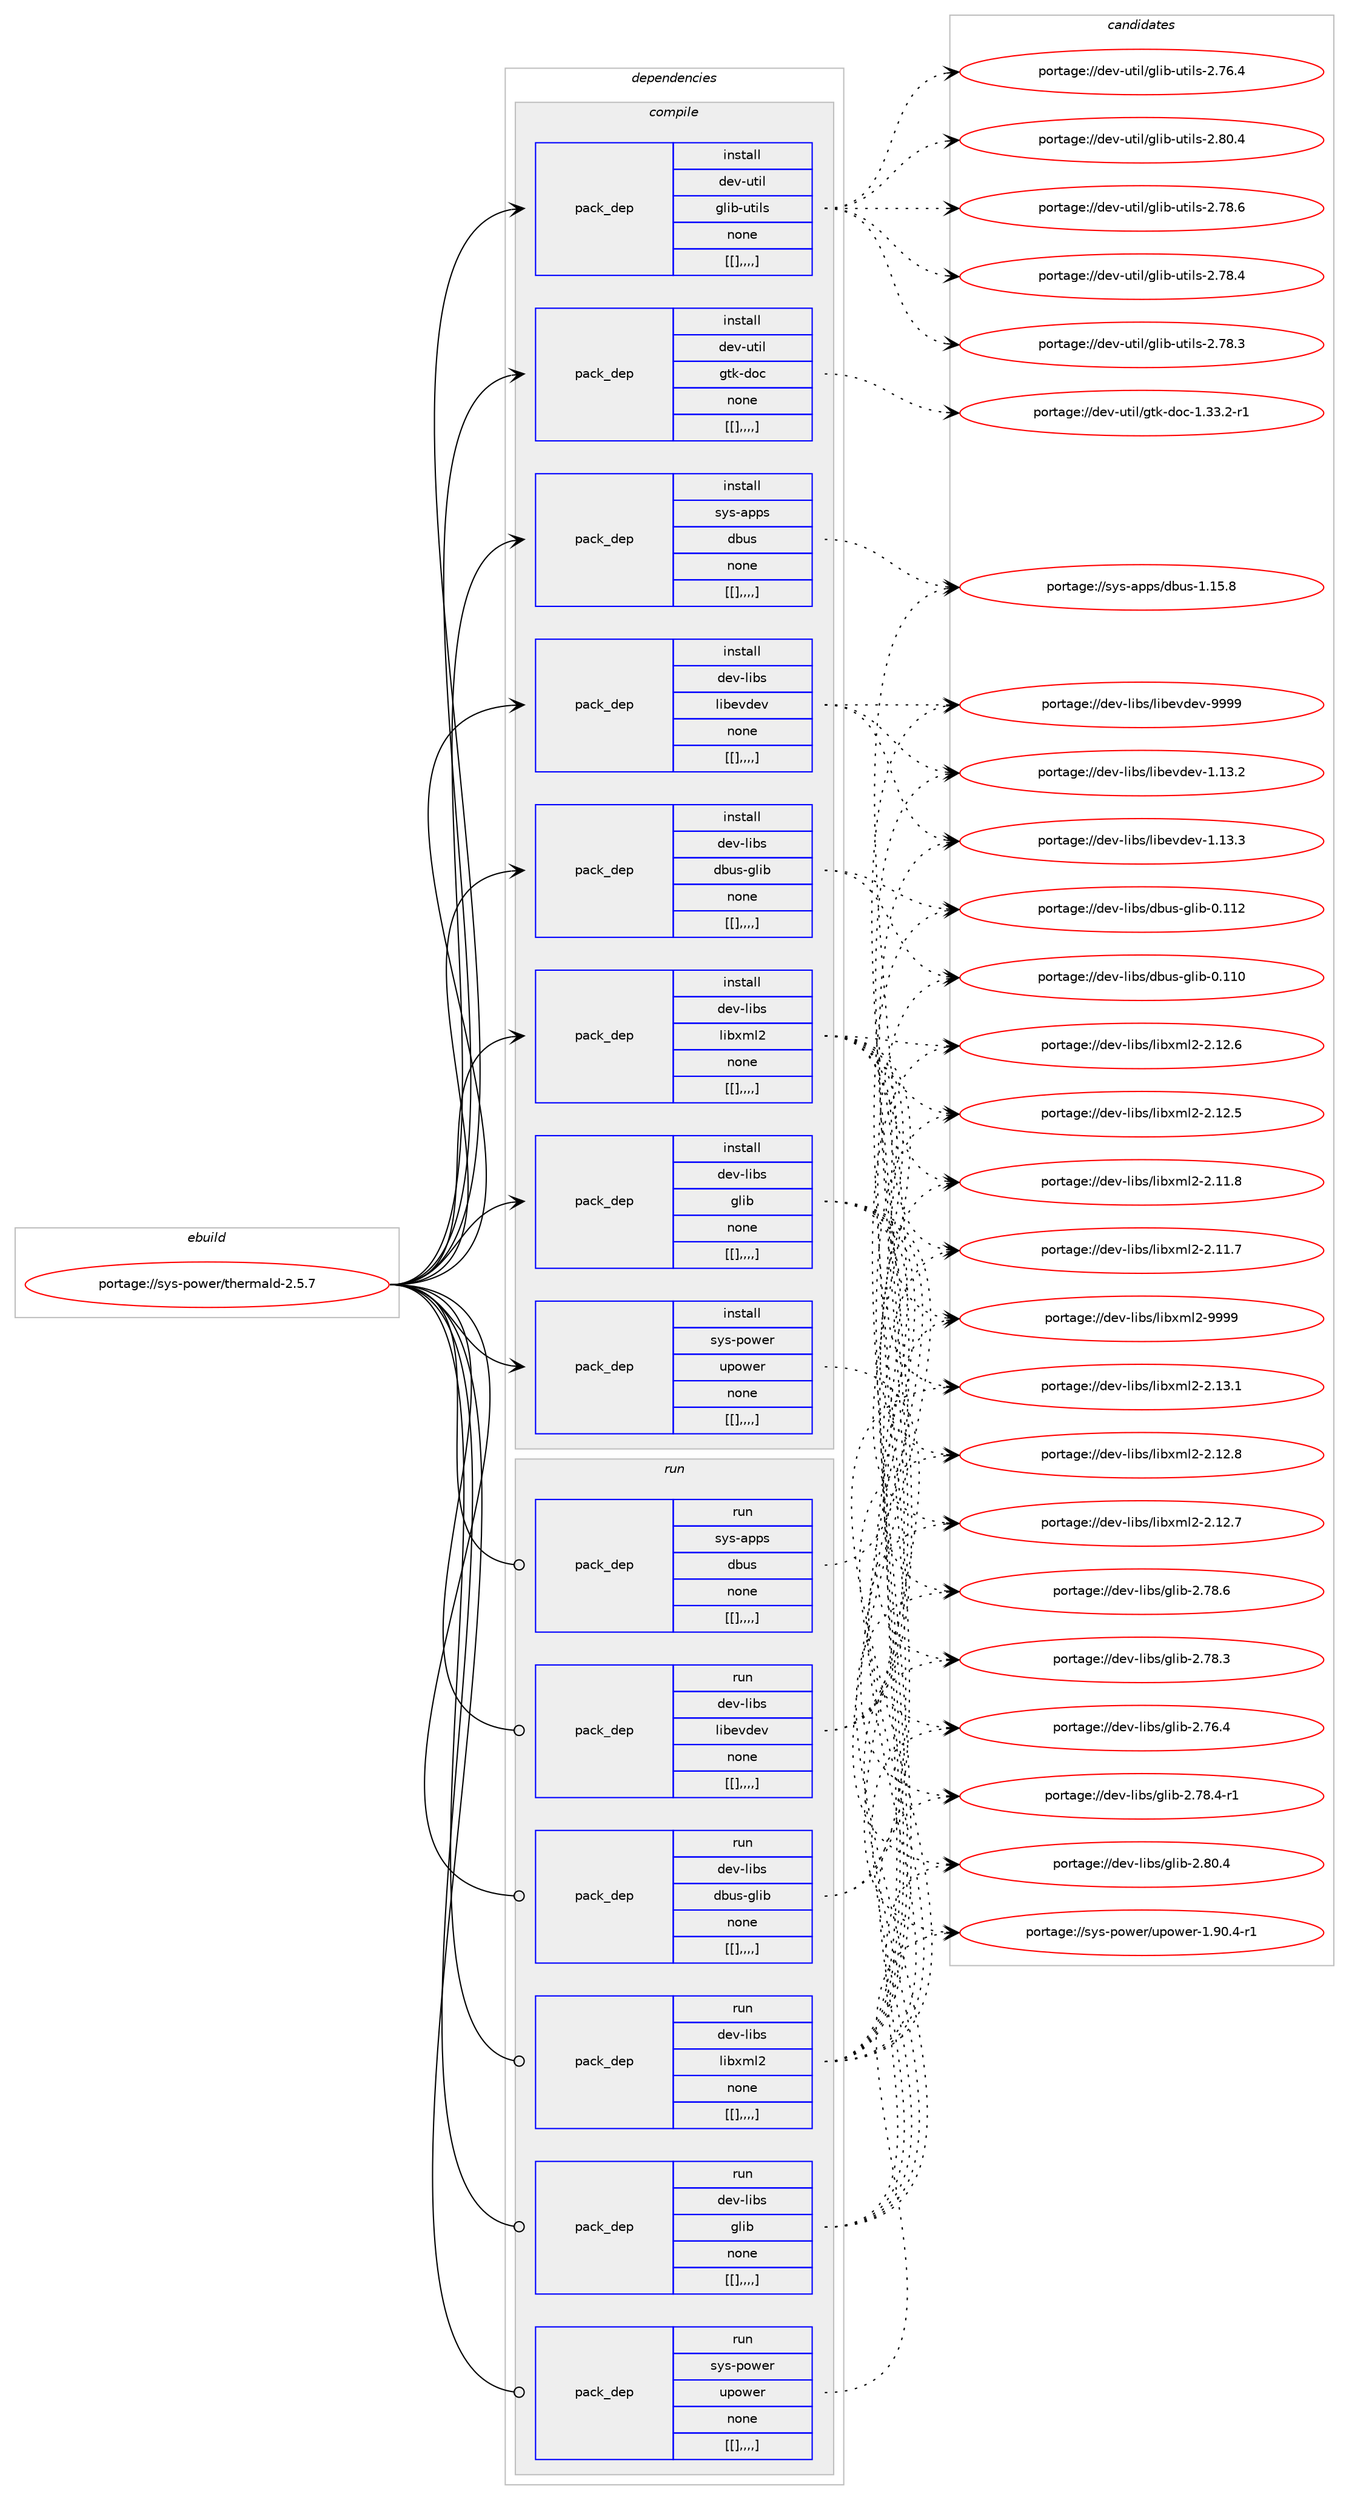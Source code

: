 digraph prolog {

# *************
# Graph options
# *************

newrank=true;
concentrate=true;
compound=true;
graph [rankdir=LR,fontname=Helvetica,fontsize=10,ranksep=1.5];#, ranksep=2.5, nodesep=0.2];
edge  [arrowhead=vee];
node  [fontname=Helvetica,fontsize=10];

# **********
# The ebuild
# **********

subgraph cluster_leftcol {
color=gray;
label=<<i>ebuild</i>>;
id [label="portage://sys-power/thermald-2.5.7", color=red, width=4, href="../sys-power/thermald-2.5.7.svg"];
}

# ****************
# The dependencies
# ****************

subgraph cluster_midcol {
color=gray;
label=<<i>dependencies</i>>;
subgraph cluster_compile {
fillcolor="#eeeeee";
style=filled;
label=<<i>compile</i>>;
subgraph pack335143 {
dependency461339 [label=<<TABLE BORDER="0" CELLBORDER="1" CELLSPACING="0" CELLPADDING="4" WIDTH="220"><TR><TD ROWSPAN="6" CELLPADDING="30">pack_dep</TD></TR><TR><TD WIDTH="110">install</TD></TR><TR><TD>dev-libs</TD></TR><TR><TD>dbus-glib</TD></TR><TR><TD>none</TD></TR><TR><TD>[[],,,,]</TD></TR></TABLE>>, shape=none, color=blue];
}
id:e -> dependency461339:w [weight=20,style="solid",arrowhead="vee"];
subgraph pack335144 {
dependency461340 [label=<<TABLE BORDER="0" CELLBORDER="1" CELLSPACING="0" CELLPADDING="4" WIDTH="220"><TR><TD ROWSPAN="6" CELLPADDING="30">pack_dep</TD></TR><TR><TD WIDTH="110">install</TD></TR><TR><TD>dev-libs</TD></TR><TR><TD>glib</TD></TR><TR><TD>none</TD></TR><TR><TD>[[],,,,]</TD></TR></TABLE>>, shape=none, color=blue];
}
id:e -> dependency461340:w [weight=20,style="solid",arrowhead="vee"];
subgraph pack335145 {
dependency461341 [label=<<TABLE BORDER="0" CELLBORDER="1" CELLSPACING="0" CELLPADDING="4" WIDTH="220"><TR><TD ROWSPAN="6" CELLPADDING="30">pack_dep</TD></TR><TR><TD WIDTH="110">install</TD></TR><TR><TD>dev-libs</TD></TR><TR><TD>libevdev</TD></TR><TR><TD>none</TD></TR><TR><TD>[[],,,,]</TD></TR></TABLE>>, shape=none, color=blue];
}
id:e -> dependency461341:w [weight=20,style="solid",arrowhead="vee"];
subgraph pack335146 {
dependency461342 [label=<<TABLE BORDER="0" CELLBORDER="1" CELLSPACING="0" CELLPADDING="4" WIDTH="220"><TR><TD ROWSPAN="6" CELLPADDING="30">pack_dep</TD></TR><TR><TD WIDTH="110">install</TD></TR><TR><TD>dev-libs</TD></TR><TR><TD>libxml2</TD></TR><TR><TD>none</TD></TR><TR><TD>[[],,,,]</TD></TR></TABLE>>, shape=none, color=blue];
}
id:e -> dependency461342:w [weight=20,style="solid",arrowhead="vee"];
subgraph pack335147 {
dependency461343 [label=<<TABLE BORDER="0" CELLBORDER="1" CELLSPACING="0" CELLPADDING="4" WIDTH="220"><TR><TD ROWSPAN="6" CELLPADDING="30">pack_dep</TD></TR><TR><TD WIDTH="110">install</TD></TR><TR><TD>dev-util</TD></TR><TR><TD>glib-utils</TD></TR><TR><TD>none</TD></TR><TR><TD>[[],,,,]</TD></TR></TABLE>>, shape=none, color=blue];
}
id:e -> dependency461343:w [weight=20,style="solid",arrowhead="vee"];
subgraph pack335148 {
dependency461344 [label=<<TABLE BORDER="0" CELLBORDER="1" CELLSPACING="0" CELLPADDING="4" WIDTH="220"><TR><TD ROWSPAN="6" CELLPADDING="30">pack_dep</TD></TR><TR><TD WIDTH="110">install</TD></TR><TR><TD>dev-util</TD></TR><TR><TD>gtk-doc</TD></TR><TR><TD>none</TD></TR><TR><TD>[[],,,,]</TD></TR></TABLE>>, shape=none, color=blue];
}
id:e -> dependency461344:w [weight=20,style="solid",arrowhead="vee"];
subgraph pack335149 {
dependency461345 [label=<<TABLE BORDER="0" CELLBORDER="1" CELLSPACING="0" CELLPADDING="4" WIDTH="220"><TR><TD ROWSPAN="6" CELLPADDING="30">pack_dep</TD></TR><TR><TD WIDTH="110">install</TD></TR><TR><TD>sys-apps</TD></TR><TR><TD>dbus</TD></TR><TR><TD>none</TD></TR><TR><TD>[[],,,,]</TD></TR></TABLE>>, shape=none, color=blue];
}
id:e -> dependency461345:w [weight=20,style="solid",arrowhead="vee"];
subgraph pack335150 {
dependency461346 [label=<<TABLE BORDER="0" CELLBORDER="1" CELLSPACING="0" CELLPADDING="4" WIDTH="220"><TR><TD ROWSPAN="6" CELLPADDING="30">pack_dep</TD></TR><TR><TD WIDTH="110">install</TD></TR><TR><TD>sys-power</TD></TR><TR><TD>upower</TD></TR><TR><TD>none</TD></TR><TR><TD>[[],,,,]</TD></TR></TABLE>>, shape=none, color=blue];
}
id:e -> dependency461346:w [weight=20,style="solid",arrowhead="vee"];
}
subgraph cluster_compileandrun {
fillcolor="#eeeeee";
style=filled;
label=<<i>compile and run</i>>;
}
subgraph cluster_run {
fillcolor="#eeeeee";
style=filled;
label=<<i>run</i>>;
subgraph pack335151 {
dependency461347 [label=<<TABLE BORDER="0" CELLBORDER="1" CELLSPACING="0" CELLPADDING="4" WIDTH="220"><TR><TD ROWSPAN="6" CELLPADDING="30">pack_dep</TD></TR><TR><TD WIDTH="110">run</TD></TR><TR><TD>dev-libs</TD></TR><TR><TD>dbus-glib</TD></TR><TR><TD>none</TD></TR><TR><TD>[[],,,,]</TD></TR></TABLE>>, shape=none, color=blue];
}
id:e -> dependency461347:w [weight=20,style="solid",arrowhead="odot"];
subgraph pack335152 {
dependency461348 [label=<<TABLE BORDER="0" CELLBORDER="1" CELLSPACING="0" CELLPADDING="4" WIDTH="220"><TR><TD ROWSPAN="6" CELLPADDING="30">pack_dep</TD></TR><TR><TD WIDTH="110">run</TD></TR><TR><TD>dev-libs</TD></TR><TR><TD>glib</TD></TR><TR><TD>none</TD></TR><TR><TD>[[],,,,]</TD></TR></TABLE>>, shape=none, color=blue];
}
id:e -> dependency461348:w [weight=20,style="solid",arrowhead="odot"];
subgraph pack335153 {
dependency461349 [label=<<TABLE BORDER="0" CELLBORDER="1" CELLSPACING="0" CELLPADDING="4" WIDTH="220"><TR><TD ROWSPAN="6" CELLPADDING="30">pack_dep</TD></TR><TR><TD WIDTH="110">run</TD></TR><TR><TD>dev-libs</TD></TR><TR><TD>libevdev</TD></TR><TR><TD>none</TD></TR><TR><TD>[[],,,,]</TD></TR></TABLE>>, shape=none, color=blue];
}
id:e -> dependency461349:w [weight=20,style="solid",arrowhead="odot"];
subgraph pack335154 {
dependency461350 [label=<<TABLE BORDER="0" CELLBORDER="1" CELLSPACING="0" CELLPADDING="4" WIDTH="220"><TR><TD ROWSPAN="6" CELLPADDING="30">pack_dep</TD></TR><TR><TD WIDTH="110">run</TD></TR><TR><TD>dev-libs</TD></TR><TR><TD>libxml2</TD></TR><TR><TD>none</TD></TR><TR><TD>[[],,,,]</TD></TR></TABLE>>, shape=none, color=blue];
}
id:e -> dependency461350:w [weight=20,style="solid",arrowhead="odot"];
subgraph pack335155 {
dependency461351 [label=<<TABLE BORDER="0" CELLBORDER="1" CELLSPACING="0" CELLPADDING="4" WIDTH="220"><TR><TD ROWSPAN="6" CELLPADDING="30">pack_dep</TD></TR><TR><TD WIDTH="110">run</TD></TR><TR><TD>sys-apps</TD></TR><TR><TD>dbus</TD></TR><TR><TD>none</TD></TR><TR><TD>[[],,,,]</TD></TR></TABLE>>, shape=none, color=blue];
}
id:e -> dependency461351:w [weight=20,style="solid",arrowhead="odot"];
subgraph pack335156 {
dependency461352 [label=<<TABLE BORDER="0" CELLBORDER="1" CELLSPACING="0" CELLPADDING="4" WIDTH="220"><TR><TD ROWSPAN="6" CELLPADDING="30">pack_dep</TD></TR><TR><TD WIDTH="110">run</TD></TR><TR><TD>sys-power</TD></TR><TR><TD>upower</TD></TR><TR><TD>none</TD></TR><TR><TD>[[],,,,]</TD></TR></TABLE>>, shape=none, color=blue];
}
id:e -> dependency461352:w [weight=20,style="solid",arrowhead="odot"];
}
}

# **************
# The candidates
# **************

subgraph cluster_choices {
rank=same;
color=gray;
label=<<i>candidates</i>>;

subgraph choice335143 {
color=black;
nodesep=1;
choice100101118451081059811547100981171154510310810598454846494950 [label="portage://dev-libs/dbus-glib-0.112", color=red, width=4,href="../dev-libs/dbus-glib-0.112.svg"];
choice100101118451081059811547100981171154510310810598454846494948 [label="portage://dev-libs/dbus-glib-0.110", color=red, width=4,href="../dev-libs/dbus-glib-0.110.svg"];
dependency461339:e -> choice100101118451081059811547100981171154510310810598454846494950:w [style=dotted,weight="100"];
dependency461339:e -> choice100101118451081059811547100981171154510310810598454846494948:w [style=dotted,weight="100"];
}
subgraph choice335144 {
color=black;
nodesep=1;
choice1001011184510810598115471031081059845504656484652 [label="portage://dev-libs/glib-2.80.4", color=red, width=4,href="../dev-libs/glib-2.80.4.svg"];
choice1001011184510810598115471031081059845504655564654 [label="portage://dev-libs/glib-2.78.6", color=red, width=4,href="../dev-libs/glib-2.78.6.svg"];
choice10010111845108105981154710310810598455046555646524511449 [label="portage://dev-libs/glib-2.78.4-r1", color=red, width=4,href="../dev-libs/glib-2.78.4-r1.svg"];
choice1001011184510810598115471031081059845504655564651 [label="portage://dev-libs/glib-2.78.3", color=red, width=4,href="../dev-libs/glib-2.78.3.svg"];
choice1001011184510810598115471031081059845504655544652 [label="portage://dev-libs/glib-2.76.4", color=red, width=4,href="../dev-libs/glib-2.76.4.svg"];
dependency461340:e -> choice1001011184510810598115471031081059845504656484652:w [style=dotted,weight="100"];
dependency461340:e -> choice1001011184510810598115471031081059845504655564654:w [style=dotted,weight="100"];
dependency461340:e -> choice10010111845108105981154710310810598455046555646524511449:w [style=dotted,weight="100"];
dependency461340:e -> choice1001011184510810598115471031081059845504655564651:w [style=dotted,weight="100"];
dependency461340:e -> choice1001011184510810598115471031081059845504655544652:w [style=dotted,weight="100"];
}
subgraph choice335145 {
color=black;
nodesep=1;
choice100101118451081059811547108105981011181001011184557575757 [label="portage://dev-libs/libevdev-9999", color=red, width=4,href="../dev-libs/libevdev-9999.svg"];
choice1001011184510810598115471081059810111810010111845494649514651 [label="portage://dev-libs/libevdev-1.13.3", color=red, width=4,href="../dev-libs/libevdev-1.13.3.svg"];
choice1001011184510810598115471081059810111810010111845494649514650 [label="portage://dev-libs/libevdev-1.13.2", color=red, width=4,href="../dev-libs/libevdev-1.13.2.svg"];
dependency461341:e -> choice100101118451081059811547108105981011181001011184557575757:w [style=dotted,weight="100"];
dependency461341:e -> choice1001011184510810598115471081059810111810010111845494649514651:w [style=dotted,weight="100"];
dependency461341:e -> choice1001011184510810598115471081059810111810010111845494649514650:w [style=dotted,weight="100"];
}
subgraph choice335146 {
color=black;
nodesep=1;
choice10010111845108105981154710810598120109108504557575757 [label="portage://dev-libs/libxml2-9999", color=red, width=4,href="../dev-libs/libxml2-9999.svg"];
choice100101118451081059811547108105981201091085045504649514649 [label="portage://dev-libs/libxml2-2.13.1", color=red, width=4,href="../dev-libs/libxml2-2.13.1.svg"];
choice100101118451081059811547108105981201091085045504649504656 [label="portage://dev-libs/libxml2-2.12.8", color=red, width=4,href="../dev-libs/libxml2-2.12.8.svg"];
choice100101118451081059811547108105981201091085045504649504655 [label="portage://dev-libs/libxml2-2.12.7", color=red, width=4,href="../dev-libs/libxml2-2.12.7.svg"];
choice100101118451081059811547108105981201091085045504649504654 [label="portage://dev-libs/libxml2-2.12.6", color=red, width=4,href="../dev-libs/libxml2-2.12.6.svg"];
choice100101118451081059811547108105981201091085045504649504653 [label="portage://dev-libs/libxml2-2.12.5", color=red, width=4,href="../dev-libs/libxml2-2.12.5.svg"];
choice100101118451081059811547108105981201091085045504649494656 [label="portage://dev-libs/libxml2-2.11.8", color=red, width=4,href="../dev-libs/libxml2-2.11.8.svg"];
choice100101118451081059811547108105981201091085045504649494655 [label="portage://dev-libs/libxml2-2.11.7", color=red, width=4,href="../dev-libs/libxml2-2.11.7.svg"];
dependency461342:e -> choice10010111845108105981154710810598120109108504557575757:w [style=dotted,weight="100"];
dependency461342:e -> choice100101118451081059811547108105981201091085045504649514649:w [style=dotted,weight="100"];
dependency461342:e -> choice100101118451081059811547108105981201091085045504649504656:w [style=dotted,weight="100"];
dependency461342:e -> choice100101118451081059811547108105981201091085045504649504655:w [style=dotted,weight="100"];
dependency461342:e -> choice100101118451081059811547108105981201091085045504649504654:w [style=dotted,weight="100"];
dependency461342:e -> choice100101118451081059811547108105981201091085045504649504653:w [style=dotted,weight="100"];
dependency461342:e -> choice100101118451081059811547108105981201091085045504649494656:w [style=dotted,weight="100"];
dependency461342:e -> choice100101118451081059811547108105981201091085045504649494655:w [style=dotted,weight="100"];
}
subgraph choice335147 {
color=black;
nodesep=1;
choice1001011184511711610510847103108105984511711610510811545504656484652 [label="portage://dev-util/glib-utils-2.80.4", color=red, width=4,href="../dev-util/glib-utils-2.80.4.svg"];
choice1001011184511711610510847103108105984511711610510811545504655564654 [label="portage://dev-util/glib-utils-2.78.6", color=red, width=4,href="../dev-util/glib-utils-2.78.6.svg"];
choice1001011184511711610510847103108105984511711610510811545504655564652 [label="portage://dev-util/glib-utils-2.78.4", color=red, width=4,href="../dev-util/glib-utils-2.78.4.svg"];
choice1001011184511711610510847103108105984511711610510811545504655564651 [label="portage://dev-util/glib-utils-2.78.3", color=red, width=4,href="../dev-util/glib-utils-2.78.3.svg"];
choice1001011184511711610510847103108105984511711610510811545504655544652 [label="portage://dev-util/glib-utils-2.76.4", color=red, width=4,href="../dev-util/glib-utils-2.76.4.svg"];
dependency461343:e -> choice1001011184511711610510847103108105984511711610510811545504656484652:w [style=dotted,weight="100"];
dependency461343:e -> choice1001011184511711610510847103108105984511711610510811545504655564654:w [style=dotted,weight="100"];
dependency461343:e -> choice1001011184511711610510847103108105984511711610510811545504655564652:w [style=dotted,weight="100"];
dependency461343:e -> choice1001011184511711610510847103108105984511711610510811545504655564651:w [style=dotted,weight="100"];
dependency461343:e -> choice1001011184511711610510847103108105984511711610510811545504655544652:w [style=dotted,weight="100"];
}
subgraph choice335148 {
color=black;
nodesep=1;
choice10010111845117116105108471031161074510011199454946515146504511449 [label="portage://dev-util/gtk-doc-1.33.2-r1", color=red, width=4,href="../dev-util/gtk-doc-1.33.2-r1.svg"];
dependency461344:e -> choice10010111845117116105108471031161074510011199454946515146504511449:w [style=dotted,weight="100"];
}
subgraph choice335149 {
color=black;
nodesep=1;
choice1151211154597112112115471009811711545494649534656 [label="portage://sys-apps/dbus-1.15.8", color=red, width=4,href="../sys-apps/dbus-1.15.8.svg"];
dependency461345:e -> choice1151211154597112112115471009811711545494649534656:w [style=dotted,weight="100"];
}
subgraph choice335150 {
color=black;
nodesep=1;
choice1151211154511211111910111447117112111119101114454946574846524511449 [label="portage://sys-power/upower-1.90.4-r1", color=red, width=4,href="../sys-power/upower-1.90.4-r1.svg"];
dependency461346:e -> choice1151211154511211111910111447117112111119101114454946574846524511449:w [style=dotted,weight="100"];
}
subgraph choice335151 {
color=black;
nodesep=1;
choice100101118451081059811547100981171154510310810598454846494950 [label="portage://dev-libs/dbus-glib-0.112", color=red, width=4,href="../dev-libs/dbus-glib-0.112.svg"];
choice100101118451081059811547100981171154510310810598454846494948 [label="portage://dev-libs/dbus-glib-0.110", color=red, width=4,href="../dev-libs/dbus-glib-0.110.svg"];
dependency461347:e -> choice100101118451081059811547100981171154510310810598454846494950:w [style=dotted,weight="100"];
dependency461347:e -> choice100101118451081059811547100981171154510310810598454846494948:w [style=dotted,weight="100"];
}
subgraph choice335152 {
color=black;
nodesep=1;
choice1001011184510810598115471031081059845504656484652 [label="portage://dev-libs/glib-2.80.4", color=red, width=4,href="../dev-libs/glib-2.80.4.svg"];
choice1001011184510810598115471031081059845504655564654 [label="portage://dev-libs/glib-2.78.6", color=red, width=4,href="../dev-libs/glib-2.78.6.svg"];
choice10010111845108105981154710310810598455046555646524511449 [label="portage://dev-libs/glib-2.78.4-r1", color=red, width=4,href="../dev-libs/glib-2.78.4-r1.svg"];
choice1001011184510810598115471031081059845504655564651 [label="portage://dev-libs/glib-2.78.3", color=red, width=4,href="../dev-libs/glib-2.78.3.svg"];
choice1001011184510810598115471031081059845504655544652 [label="portage://dev-libs/glib-2.76.4", color=red, width=4,href="../dev-libs/glib-2.76.4.svg"];
dependency461348:e -> choice1001011184510810598115471031081059845504656484652:w [style=dotted,weight="100"];
dependency461348:e -> choice1001011184510810598115471031081059845504655564654:w [style=dotted,weight="100"];
dependency461348:e -> choice10010111845108105981154710310810598455046555646524511449:w [style=dotted,weight="100"];
dependency461348:e -> choice1001011184510810598115471031081059845504655564651:w [style=dotted,weight="100"];
dependency461348:e -> choice1001011184510810598115471031081059845504655544652:w [style=dotted,weight="100"];
}
subgraph choice335153 {
color=black;
nodesep=1;
choice100101118451081059811547108105981011181001011184557575757 [label="portage://dev-libs/libevdev-9999", color=red, width=4,href="../dev-libs/libevdev-9999.svg"];
choice1001011184510810598115471081059810111810010111845494649514651 [label="portage://dev-libs/libevdev-1.13.3", color=red, width=4,href="../dev-libs/libevdev-1.13.3.svg"];
choice1001011184510810598115471081059810111810010111845494649514650 [label="portage://dev-libs/libevdev-1.13.2", color=red, width=4,href="../dev-libs/libevdev-1.13.2.svg"];
dependency461349:e -> choice100101118451081059811547108105981011181001011184557575757:w [style=dotted,weight="100"];
dependency461349:e -> choice1001011184510810598115471081059810111810010111845494649514651:w [style=dotted,weight="100"];
dependency461349:e -> choice1001011184510810598115471081059810111810010111845494649514650:w [style=dotted,weight="100"];
}
subgraph choice335154 {
color=black;
nodesep=1;
choice10010111845108105981154710810598120109108504557575757 [label="portage://dev-libs/libxml2-9999", color=red, width=4,href="../dev-libs/libxml2-9999.svg"];
choice100101118451081059811547108105981201091085045504649514649 [label="portage://dev-libs/libxml2-2.13.1", color=red, width=4,href="../dev-libs/libxml2-2.13.1.svg"];
choice100101118451081059811547108105981201091085045504649504656 [label="portage://dev-libs/libxml2-2.12.8", color=red, width=4,href="../dev-libs/libxml2-2.12.8.svg"];
choice100101118451081059811547108105981201091085045504649504655 [label="portage://dev-libs/libxml2-2.12.7", color=red, width=4,href="../dev-libs/libxml2-2.12.7.svg"];
choice100101118451081059811547108105981201091085045504649504654 [label="portage://dev-libs/libxml2-2.12.6", color=red, width=4,href="../dev-libs/libxml2-2.12.6.svg"];
choice100101118451081059811547108105981201091085045504649504653 [label="portage://dev-libs/libxml2-2.12.5", color=red, width=4,href="../dev-libs/libxml2-2.12.5.svg"];
choice100101118451081059811547108105981201091085045504649494656 [label="portage://dev-libs/libxml2-2.11.8", color=red, width=4,href="../dev-libs/libxml2-2.11.8.svg"];
choice100101118451081059811547108105981201091085045504649494655 [label="portage://dev-libs/libxml2-2.11.7", color=red, width=4,href="../dev-libs/libxml2-2.11.7.svg"];
dependency461350:e -> choice10010111845108105981154710810598120109108504557575757:w [style=dotted,weight="100"];
dependency461350:e -> choice100101118451081059811547108105981201091085045504649514649:w [style=dotted,weight="100"];
dependency461350:e -> choice100101118451081059811547108105981201091085045504649504656:w [style=dotted,weight="100"];
dependency461350:e -> choice100101118451081059811547108105981201091085045504649504655:w [style=dotted,weight="100"];
dependency461350:e -> choice100101118451081059811547108105981201091085045504649504654:w [style=dotted,weight="100"];
dependency461350:e -> choice100101118451081059811547108105981201091085045504649504653:w [style=dotted,weight="100"];
dependency461350:e -> choice100101118451081059811547108105981201091085045504649494656:w [style=dotted,weight="100"];
dependency461350:e -> choice100101118451081059811547108105981201091085045504649494655:w [style=dotted,weight="100"];
}
subgraph choice335155 {
color=black;
nodesep=1;
choice1151211154597112112115471009811711545494649534656 [label="portage://sys-apps/dbus-1.15.8", color=red, width=4,href="../sys-apps/dbus-1.15.8.svg"];
dependency461351:e -> choice1151211154597112112115471009811711545494649534656:w [style=dotted,weight="100"];
}
subgraph choice335156 {
color=black;
nodesep=1;
choice1151211154511211111910111447117112111119101114454946574846524511449 [label="portage://sys-power/upower-1.90.4-r1", color=red, width=4,href="../sys-power/upower-1.90.4-r1.svg"];
dependency461352:e -> choice1151211154511211111910111447117112111119101114454946574846524511449:w [style=dotted,weight="100"];
}
}

}
